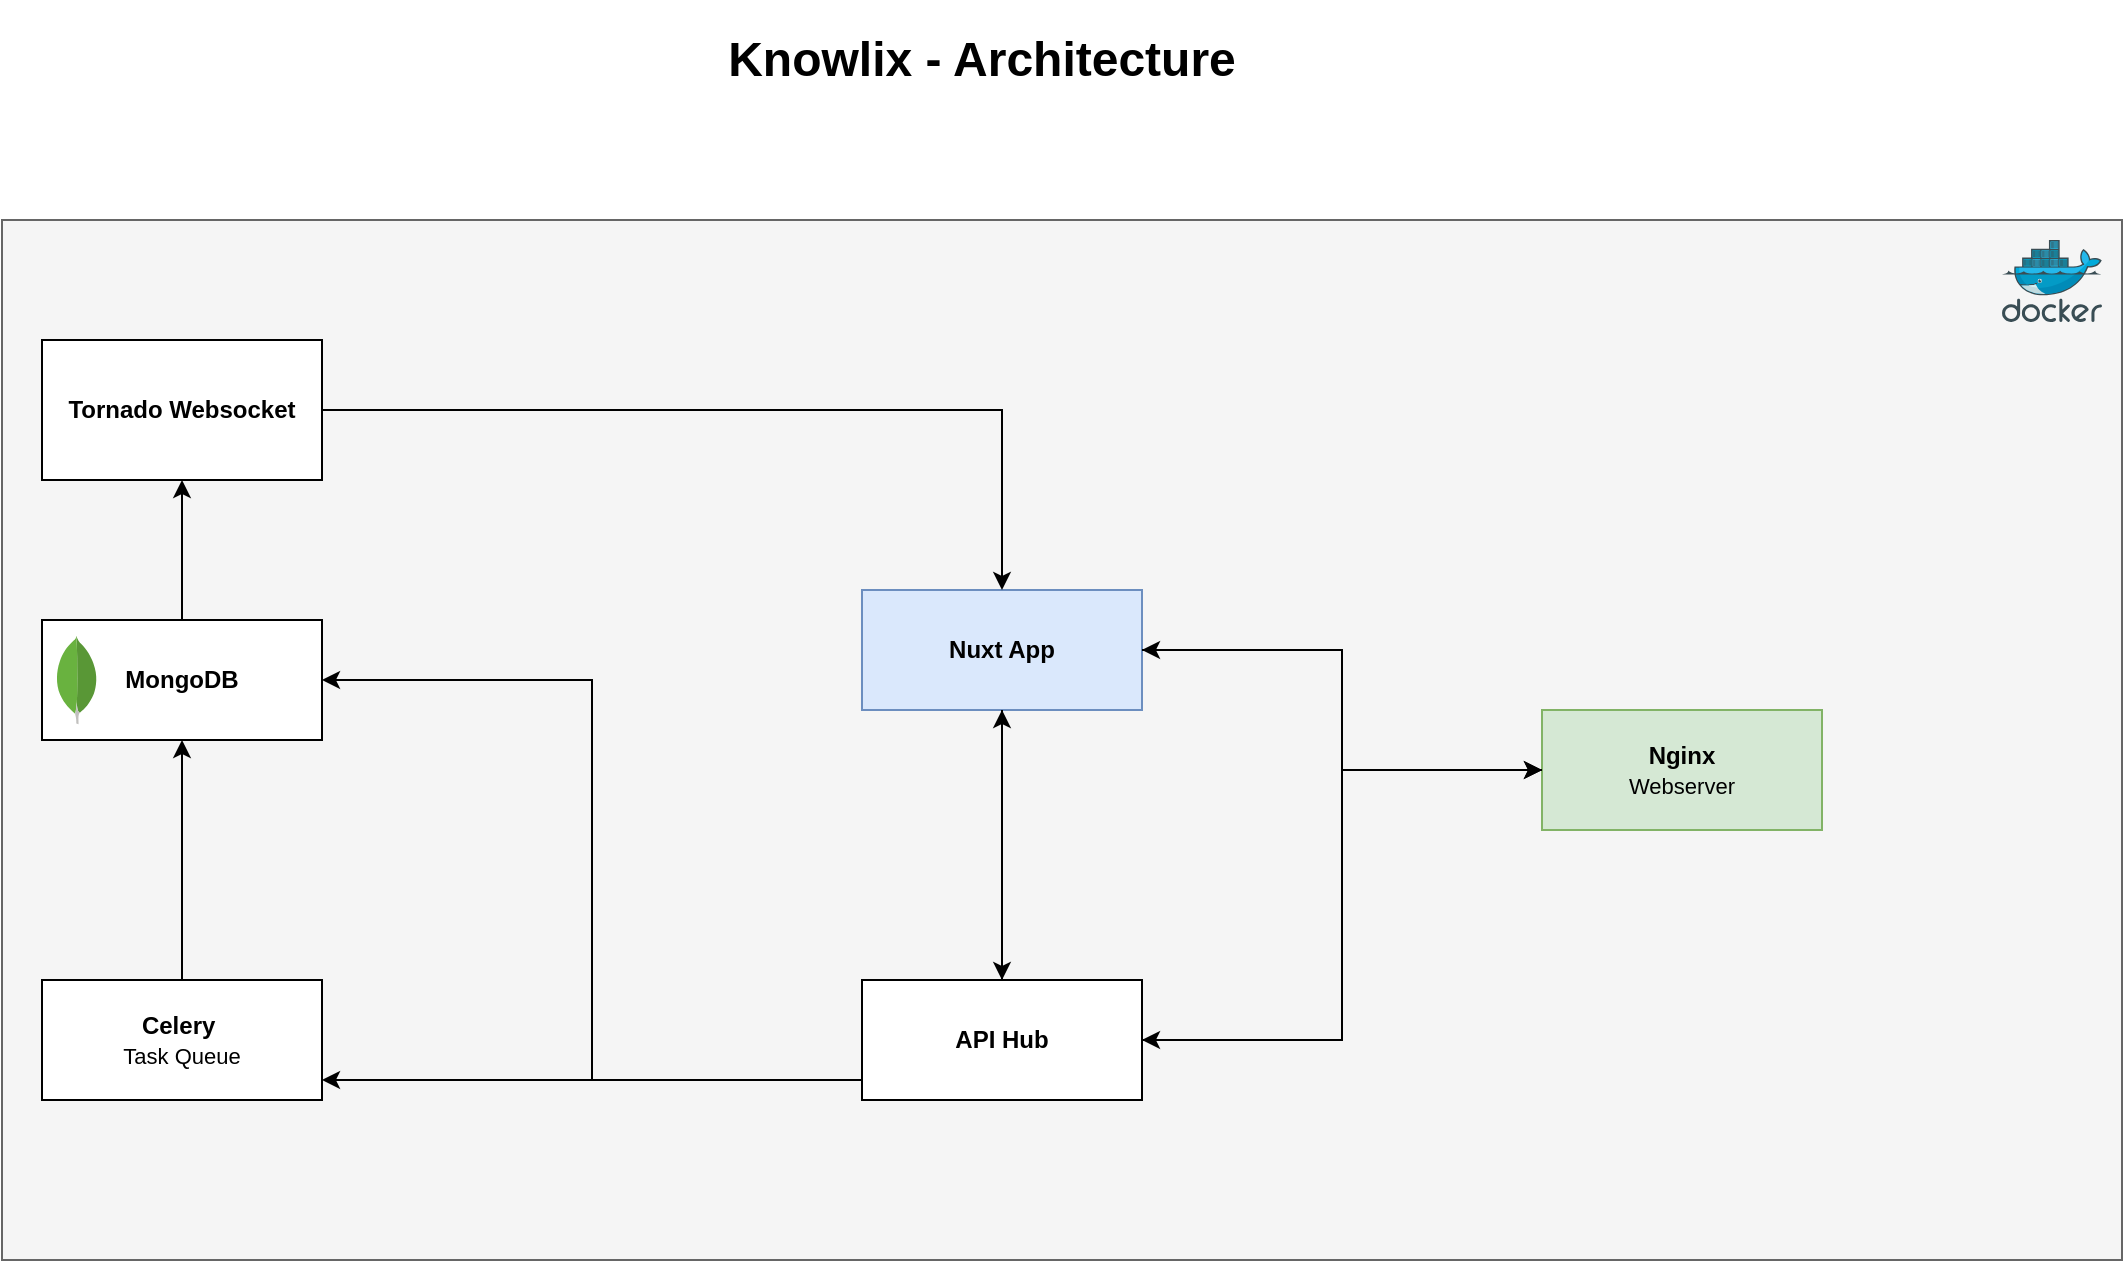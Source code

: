 <mxfile version="14.1.1" type="device"><diagram id="TO_0mtjLD6blaJlCjYW3" name="knowlix"><mxGraphModel dx="1426" dy="737" grid="1" gridSize="10" guides="1" tooltips="1" connect="1" arrows="1" fold="1" page="1" pageScale="1" pageWidth="1169" pageHeight="827" math="0" shadow="0"><root><mxCell id="0"/><mxCell id="1" parent="0"/><mxCell id="if1XCVo0Lj82OROYA1Tj-29" value="" style="verticalLabelPosition=bottom;verticalAlign=top;html=1;shape=mxgraph.basic.rect;fillColor2=none;strokeWidth=1;size=20;indent=5;align=center;fillColor=#f5f5f5;strokeColor=#666666;fontColor=#333333;" vertex="1" parent="1"><mxGeometry x="60" y="120" width="1060" height="520" as="geometry"/></mxCell><mxCell id="if1XCVo0Lj82OROYA1Tj-21" style="edgeStyle=orthogonalEdgeStyle;rounded=0;orthogonalLoop=1;jettySize=auto;html=1;entryX=1;entryY=0.5;entryDx=0;entryDy=0;" edge="1" parent="1" source="if1XCVo0Lj82OROYA1Tj-2" target="if1XCVo0Lj82OROYA1Tj-4"><mxGeometry relative="1" as="geometry"><Array as="points"><mxPoint x="355" y="550"/><mxPoint x="355" y="350"/></Array></mxGeometry></mxCell><mxCell id="if1XCVo0Lj82OROYA1Tj-13" style="edgeStyle=orthogonalEdgeStyle;rounded=0;orthogonalLoop=1;jettySize=auto;html=1;entryX=0.5;entryY=1;entryDx=0;entryDy=0;" edge="1" parent="1" source="if1XCVo0Lj82OROYA1Tj-3" target="if1XCVo0Lj82OROYA1Tj-4"><mxGeometry relative="1" as="geometry"/></mxCell><mxCell id="if1XCVo0Lj82OROYA1Tj-15" style="edgeStyle=orthogonalEdgeStyle;rounded=0;orthogonalLoop=1;jettySize=auto;html=1;exitX=0.5;exitY=0;exitDx=0;exitDy=0;entryX=0.5;entryY=1;entryDx=0;entryDy=0;" edge="1" parent="1" source="if1XCVo0Lj82OROYA1Tj-4" target="if1XCVo0Lj82OROYA1Tj-6"><mxGeometry relative="1" as="geometry"/></mxCell><mxCell id="if1XCVo0Lj82OROYA1Tj-27" style="edgeStyle=orthogonalEdgeStyle;rounded=0;orthogonalLoop=1;jettySize=auto;html=1;entryX=1;entryY=0.5;entryDx=0;entryDy=0;" edge="1" parent="1" source="if1XCVo0Lj82OROYA1Tj-7" target="if1XCVo0Lj82OROYA1Tj-5"><mxGeometry relative="1" as="geometry"><Array as="points"><mxPoint x="730" y="395"/><mxPoint x="730" y="335"/></Array></mxGeometry></mxCell><mxCell id="if1XCVo0Lj82OROYA1Tj-20" value="&lt;h1&gt;Knowlix - Architecture&lt;/h1&gt;" style="text;html=1;strokeColor=none;fillColor=none;spacing=5;spacingTop=-20;whiteSpace=wrap;overflow=hidden;rounded=0;align=center;" vertex="1" parent="1"><mxGeometry x="340" y="20" width="420" height="40" as="geometry"/></mxCell><mxCell id="if1XCVo0Lj82OROYA1Tj-28" value="" style="aspect=fixed;html=1;points=[];align=center;image;fontSize=12;image=img/lib/mscae/Docker.svg;" vertex="1" parent="1"><mxGeometry x="1060" y="130" width="50" height="41" as="geometry"/></mxCell><mxCell id="if1XCVo0Lj82OROYA1Tj-43" value="" style="group" vertex="1" connectable="0" parent="1"><mxGeometry x="490" y="500" width="140" height="60" as="geometry"/></mxCell><mxCell id="if1XCVo0Lj82OROYA1Tj-2" value="&lt;b&gt;API Hub&lt;/b&gt;" style="rounded=0;whiteSpace=wrap;html=1;" vertex="1" parent="if1XCVo0Lj82OROYA1Tj-43"><mxGeometry width="140" height="60" as="geometry"/></mxCell><mxCell id="if1XCVo0Lj82OROYA1Tj-34" value="" style="shape=image;html=1;verticalAlign=top;verticalLabelPosition=bottom;labelBackgroundColor=#ffffff;imageAspect=0;aspect=fixed;image=https://cdn4.iconfinder.com/data/icons/logos-and-brands/512/267_Python_logo-128.png;align=center;" vertex="1" parent="if1XCVo0Lj82OROYA1Tj-43"><mxGeometry width="28" height="28" as="geometry"/></mxCell><mxCell id="if1XCVo0Lj82OROYA1Tj-44" value="" style="group" vertex="1" connectable="0" parent="1"><mxGeometry x="80" y="320" width="140" height="60" as="geometry"/></mxCell><mxCell id="if1XCVo0Lj82OROYA1Tj-4" value="&lt;b&gt;MongoDB&lt;/b&gt;" style="rounded=0;whiteSpace=wrap;html=1;" vertex="1" parent="if1XCVo0Lj82OROYA1Tj-44"><mxGeometry width="140" height="60" as="geometry"/></mxCell><mxCell id="if1XCVo0Lj82OROYA1Tj-38" value="" style="dashed=0;outlineConnect=0;html=1;align=center;labelPosition=center;verticalLabelPosition=bottom;verticalAlign=top;shape=mxgraph.weblogos.mongodb" vertex="1" parent="if1XCVo0Lj82OROYA1Tj-44"><mxGeometry x="6.8" y="7.82" width="21.2" height="44.36" as="geometry"/></mxCell><mxCell id="if1XCVo0Lj82OROYA1Tj-45" value="" style="group" vertex="1" connectable="0" parent="1"><mxGeometry x="80" y="180" width="140" height="70" as="geometry"/></mxCell><mxCell id="if1XCVo0Lj82OROYA1Tj-6" value="&lt;b&gt;Tornado Websocket&lt;/b&gt;" style="rounded=0;whiteSpace=wrap;html=1;" vertex="1" parent="if1XCVo0Lj82OROYA1Tj-45"><mxGeometry width="140" height="70" as="geometry"/></mxCell><mxCell id="if1XCVo0Lj82OROYA1Tj-36" value="" style="shape=image;html=1;verticalAlign=top;verticalLabelPosition=bottom;labelBackgroundColor=#ffffff;imageAspect=0;aspect=fixed;image=https://cdn4.iconfinder.com/data/icons/logos-and-brands/512/267_Python_logo-128.png;align=center;" vertex="1" parent="if1XCVo0Lj82OROYA1Tj-45"><mxGeometry width="28" height="28" as="geometry"/></mxCell><mxCell id="if1XCVo0Lj82OROYA1Tj-46" value="" style="group" vertex="1" connectable="0" parent="1"><mxGeometry x="80" y="500" width="140" height="60" as="geometry"/></mxCell><mxCell id="if1XCVo0Lj82OROYA1Tj-3" value="&lt;b&gt;Celery&lt;/b&gt;&amp;nbsp;&lt;br&gt;&lt;font style=&quot;font-size: 11px&quot;&gt;Task Queue&lt;/font&gt;" style="rounded=0;whiteSpace=wrap;html=1;" vertex="1" parent="if1XCVo0Lj82OROYA1Tj-46"><mxGeometry width="140" height="60" as="geometry"/></mxCell><mxCell id="if1XCVo0Lj82OROYA1Tj-39" value="" style="shape=image;html=1;verticalAlign=top;verticalLabelPosition=bottom;labelBackgroundColor=#ffffff;imageAspect=0;aspect=fixed;image=https://cdn4.iconfinder.com/data/icons/logos-and-brands/512/267_Python_logo-128.png;align=center;" vertex="1" parent="if1XCVo0Lj82OROYA1Tj-46"><mxGeometry x="3.4" width="28" height="28" as="geometry"/></mxCell><mxCell id="if1XCVo0Lj82OROYA1Tj-47" value="" style="group" vertex="1" connectable="0" parent="1"><mxGeometry x="830" y="365" width="140" height="60" as="geometry"/></mxCell><mxCell id="if1XCVo0Lj82OROYA1Tj-7" value="&lt;b&gt;Nginx&lt;/b&gt;&lt;br&gt;&lt;font style=&quot;font-size: 11px&quot;&gt;Webserver&lt;/font&gt;" style="rounded=0;whiteSpace=wrap;html=1;fillColor=#d5e8d4;strokeColor=#82b366;" vertex="1" parent="if1XCVo0Lj82OROYA1Tj-47"><mxGeometry width="140" height="60" as="geometry"/></mxCell><mxCell id="if1XCVo0Lj82OROYA1Tj-40" value="" style="shape=image;html=1;verticalAlign=top;verticalLabelPosition=bottom;labelBackgroundColor=#ffffff;imageAspect=0;aspect=fixed;image=https://cdn4.iconfinder.com/data/icons/logos-brands-5/24/nginx-128.png;align=center;" vertex="1" parent="if1XCVo0Lj82OROYA1Tj-47"><mxGeometry y="1" width="28" height="28" as="geometry"/></mxCell><mxCell id="if1XCVo0Lj82OROYA1Tj-48" value="" style="group" vertex="1" connectable="0" parent="1"><mxGeometry x="490" y="305" width="140" height="60" as="geometry"/></mxCell><mxCell id="if1XCVo0Lj82OROYA1Tj-5" value="&lt;b&gt;Nuxt App&lt;/b&gt;" style="rounded=0;whiteSpace=wrap;html=1;fillColor=#dae8fc;strokeColor=#6c8ebf;" vertex="1" parent="if1XCVo0Lj82OROYA1Tj-48"><mxGeometry width="140" height="60" as="geometry"/></mxCell><mxCell id="if1XCVo0Lj82OROYA1Tj-35" value="" style="shape=image;html=1;verticalAlign=top;verticalLabelPosition=bottom;labelBackgroundColor=#ffffff;imageAspect=0;aspect=fixed;image=https://cdn4.iconfinder.com/data/icons/logos-brands-5/24/nuxt-dot-js-128.png;align=center;" vertex="1" parent="if1XCVo0Lj82OROYA1Tj-48"><mxGeometry width="28" height="28" as="geometry"/></mxCell><mxCell id="if1XCVo0Lj82OROYA1Tj-49" style="edgeStyle=orthogonalEdgeStyle;rounded=0;orthogonalLoop=1;jettySize=auto;html=1;exitX=0;exitY=0.5;exitDx=0;exitDy=0;" edge="1" parent="1" source="if1XCVo0Lj82OROYA1Tj-2" target="if1XCVo0Lj82OROYA1Tj-3"><mxGeometry relative="1" as="geometry"><Array as="points"><mxPoint x="280" y="550"/><mxPoint x="280" y="550"/></Array></mxGeometry></mxCell><mxCell id="if1XCVo0Lj82OROYA1Tj-50" style="edgeStyle=orthogonalEdgeStyle;rounded=0;orthogonalLoop=1;jettySize=auto;html=1;exitX=0;exitY=0.5;exitDx=0;exitDy=0;entryX=1;entryY=0.5;entryDx=0;entryDy=0;" edge="1" parent="1" source="if1XCVo0Lj82OROYA1Tj-7" target="if1XCVo0Lj82OROYA1Tj-2"><mxGeometry relative="1" as="geometry"/></mxCell><mxCell id="if1XCVo0Lj82OROYA1Tj-51" style="edgeStyle=orthogonalEdgeStyle;rounded=0;orthogonalLoop=1;jettySize=auto;html=1;exitX=1;exitY=0.5;exitDx=0;exitDy=0;" edge="1" parent="1" source="if1XCVo0Lj82OROYA1Tj-6" target="if1XCVo0Lj82OROYA1Tj-5"><mxGeometry relative="1" as="geometry"/></mxCell><mxCell id="if1XCVo0Lj82OROYA1Tj-52" style="edgeStyle=orthogonalEdgeStyle;rounded=0;orthogonalLoop=1;jettySize=auto;html=1;exitX=0.5;exitY=0;exitDx=0;exitDy=0;entryX=0.5;entryY=1;entryDx=0;entryDy=0;" edge="1" parent="1" source="if1XCVo0Lj82OROYA1Tj-2" target="if1XCVo0Lj82OROYA1Tj-5"><mxGeometry relative="1" as="geometry"/></mxCell><mxCell id="if1XCVo0Lj82OROYA1Tj-53" style="edgeStyle=orthogonalEdgeStyle;rounded=0;orthogonalLoop=1;jettySize=auto;html=1;exitX=0.5;exitY=1;exitDx=0;exitDy=0;entryX=0.5;entryY=0;entryDx=0;entryDy=0;" edge="1" parent="1" source="if1XCVo0Lj82OROYA1Tj-5" target="if1XCVo0Lj82OROYA1Tj-2"><mxGeometry relative="1" as="geometry"/></mxCell><mxCell id="if1XCVo0Lj82OROYA1Tj-54" style="edgeStyle=orthogonalEdgeStyle;rounded=0;orthogonalLoop=1;jettySize=auto;html=1;exitX=1;exitY=0.5;exitDx=0;exitDy=0;entryX=0;entryY=0.5;entryDx=0;entryDy=0;" edge="1" parent="1" source="if1XCVo0Lj82OROYA1Tj-2" target="if1XCVo0Lj82OROYA1Tj-7"><mxGeometry relative="1" as="geometry"/></mxCell><mxCell id="if1XCVo0Lj82OROYA1Tj-55" style="edgeStyle=orthogonalEdgeStyle;rounded=0;orthogonalLoop=1;jettySize=auto;html=1;exitX=1;exitY=0.5;exitDx=0;exitDy=0;" edge="1" parent="1" source="if1XCVo0Lj82OROYA1Tj-5" target="if1XCVo0Lj82OROYA1Tj-7"><mxGeometry relative="1" as="geometry"/></mxCell></root></mxGraphModel></diagram></mxfile>
